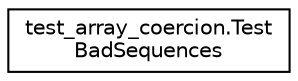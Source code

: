 digraph "Graphical Class Hierarchy"
{
 // LATEX_PDF_SIZE
  edge [fontname="Helvetica",fontsize="10",labelfontname="Helvetica",labelfontsize="10"];
  node [fontname="Helvetica",fontsize="10",shape=record];
  rankdir="LR";
  Node0 [label="test_array_coercion.Test\lBadSequences",height=0.2,width=0.4,color="black", fillcolor="white", style="filled",URL="$classtest__array__coercion_1_1TestBadSequences.html",tooltip=" "];
}
